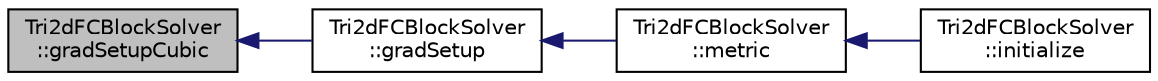 digraph "Tri2dFCBlockSolver::gradSetupCubic"
{
  edge [fontname="Helvetica",fontsize="10",labelfontname="Helvetica",labelfontsize="10"];
  node [fontname="Helvetica",fontsize="10",shape=record];
  rankdir="LR";
  Node1 [label="Tri2dFCBlockSolver\l::gradSetupCubic",height=0.2,width=0.4,color="black", fillcolor="grey75", style="filled" fontcolor="black"];
  Node1 -> Node2 [dir="back",color="midnightblue",fontsize="10",style="solid",fontname="Helvetica"];
  Node2 [label="Tri2dFCBlockSolver\l::gradSetup",height=0.2,width=0.4,color="black", fillcolor="white", style="filled",URL="$classTri2dFCBlockSolver.html#a5c61fcf3c1f919a6d2c08c5ab97e2652",tooltip="Compute FEM gradient coefficients. "];
  Node2 -> Node3 [dir="back",color="midnightblue",fontsize="10",style="solid",fontname="Helvetica"];
  Node3 [label="Tri2dFCBlockSolver\l::metric",height=0.2,width=0.4,color="black", fillcolor="white", style="filled",URL="$classTri2dFCBlockSolver.html#ae5b808f9d896af6788505b6d2c636764",tooltip="Form all grid metrics. "];
  Node3 -> Node4 [dir="back",color="midnightblue",fontsize="10",style="solid",fontname="Helvetica"];
  Node4 [label="Tri2dFCBlockSolver\l::initialize",height=0.2,width=0.4,color="black", fillcolor="white", style="filled",URL="$classTri2dFCBlockSolver.html#af52b96dd1104d256cbdb688e8eea4087",tooltip="Initializes data structures for the block solver. "];
}
